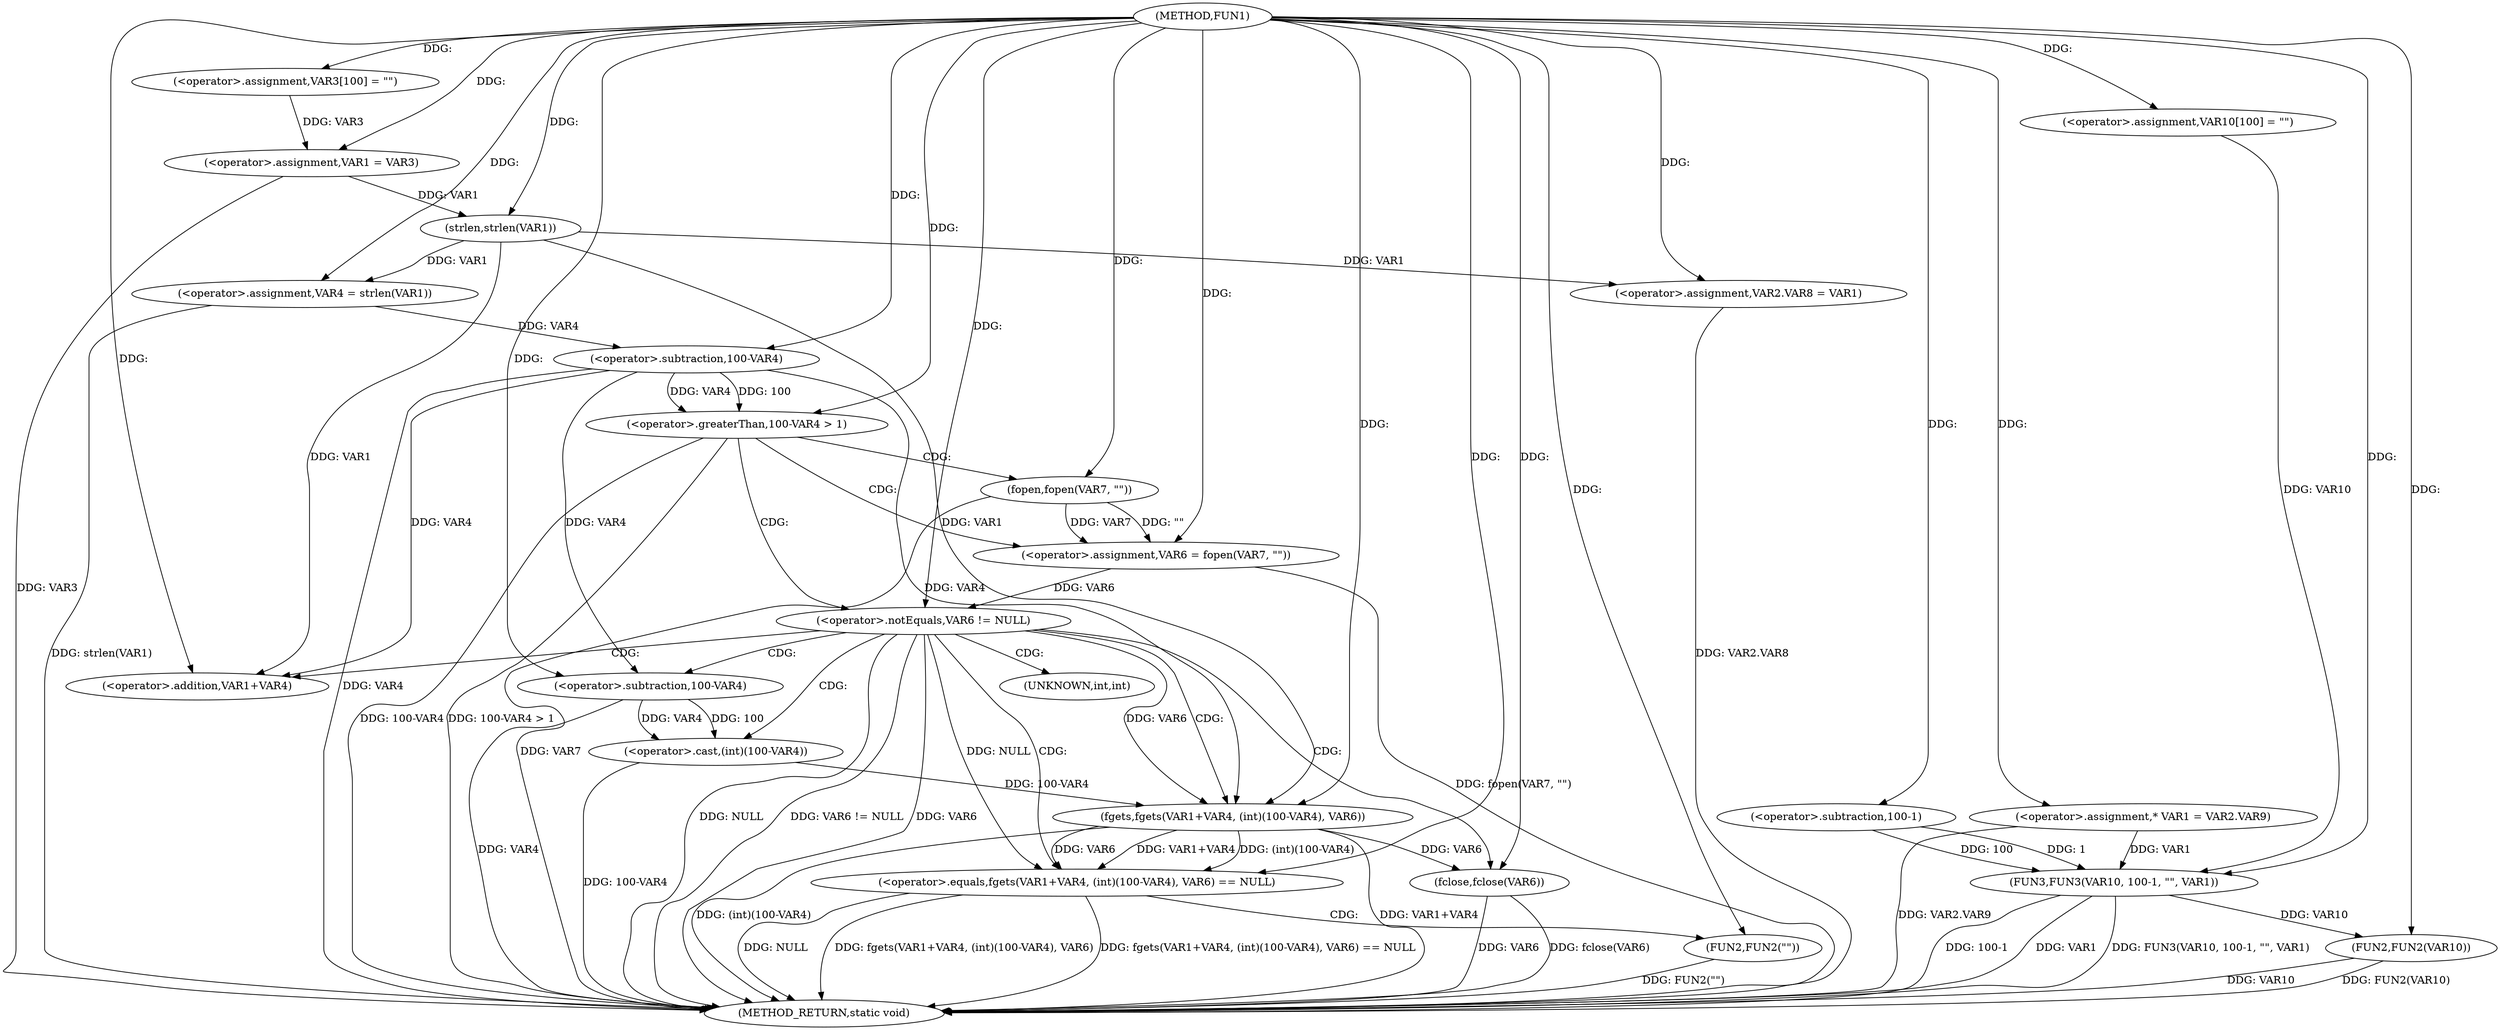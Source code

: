 digraph FUN1 {  
"1000100" [label = "(METHOD,FUN1)" ]
"1000179" [label = "(METHOD_RETURN,static void)" ]
"1000105" [label = "(<operator>.assignment,VAR3[100] = \"\")" ]
"1000108" [label = "(<operator>.assignment,VAR1 = VAR3)" ]
"1000113" [label = "(<operator>.assignment,VAR4 = strlen(VAR1))" ]
"1000115" [label = "(strlen,strlen(VAR1))" ]
"1000119" [label = "(<operator>.greaterThan,100-VAR4 > 1)" ]
"1000120" [label = "(<operator>.subtraction,100-VAR4)" ]
"1000125" [label = "(<operator>.assignment,VAR6 = fopen(VAR7, \"\"))" ]
"1000127" [label = "(fopen,fopen(VAR7, \"\"))" ]
"1000131" [label = "(<operator>.notEquals,VAR6 != NULL)" ]
"1000136" [label = "(<operator>.equals,fgets(VAR1+VAR4, (int)(100-VAR4), VAR6) == NULL)" ]
"1000137" [label = "(fgets,fgets(VAR1+VAR4, (int)(100-VAR4), VAR6))" ]
"1000138" [label = "(<operator>.addition,VAR1+VAR4)" ]
"1000141" [label = "(<operator>.cast,(int)(100-VAR4))" ]
"1000143" [label = "(<operator>.subtraction,100-VAR4)" ]
"1000149" [label = "(FUN2,FUN2(\"\"))" ]
"1000151" [label = "(fclose,fclose(VAR6))" ]
"1000153" [label = "(<operator>.assignment,VAR2.VAR8 = VAR1)" ]
"1000160" [label = "(<operator>.assignment,* VAR1 = VAR2.VAR9)" ]
"1000167" [label = "(<operator>.assignment,VAR10[100] = \"\")" ]
"1000170" [label = "(FUN3,FUN3(VAR10, 100-1, \"\", VAR1))" ]
"1000172" [label = "(<operator>.subtraction,100-1)" ]
"1000177" [label = "(FUN2,FUN2(VAR10))" ]
"1000142" [label = "(UNKNOWN,int,int)" ]
  "1000177" -> "1000179"  [ label = "DDG: VAR10"] 
  "1000170" -> "1000179"  [ label = "DDG: 100-1"] 
  "1000151" -> "1000179"  [ label = "DDG: fclose(VAR6)"] 
  "1000151" -> "1000179"  [ label = "DDG: VAR6"] 
  "1000113" -> "1000179"  [ label = "DDG: strlen(VAR1)"] 
  "1000131" -> "1000179"  [ label = "DDG: NULL"] 
  "1000153" -> "1000179"  [ label = "DDG: VAR2.VAR8"] 
  "1000119" -> "1000179"  [ label = "DDG: 100-VAR4 > 1"] 
  "1000160" -> "1000179"  [ label = "DDG: VAR2.VAR9"] 
  "1000136" -> "1000179"  [ label = "DDG: NULL"] 
  "1000136" -> "1000179"  [ label = "DDG: fgets(VAR1+VAR4, (int)(100-VAR4), VAR6)"] 
  "1000131" -> "1000179"  [ label = "DDG: VAR6 != NULL"] 
  "1000131" -> "1000179"  [ label = "DDG: VAR6"] 
  "1000137" -> "1000179"  [ label = "DDG: (int)(100-VAR4)"] 
  "1000149" -> "1000179"  [ label = "DDG: FUN2(\"\")"] 
  "1000170" -> "1000179"  [ label = "DDG: VAR1"] 
  "1000125" -> "1000179"  [ label = "DDG: fopen(VAR7, \"\")"] 
  "1000108" -> "1000179"  [ label = "DDG: VAR3"] 
  "1000119" -> "1000179"  [ label = "DDG: 100-VAR4"] 
  "1000141" -> "1000179"  [ label = "DDG: 100-VAR4"] 
  "1000136" -> "1000179"  [ label = "DDG: fgets(VAR1+VAR4, (int)(100-VAR4), VAR6) == NULL"] 
  "1000120" -> "1000179"  [ label = "DDG: VAR4"] 
  "1000143" -> "1000179"  [ label = "DDG: VAR4"] 
  "1000177" -> "1000179"  [ label = "DDG: FUN2(VAR10)"] 
  "1000170" -> "1000179"  [ label = "DDG: FUN3(VAR10, 100-1, \"\", VAR1)"] 
  "1000127" -> "1000179"  [ label = "DDG: VAR7"] 
  "1000137" -> "1000179"  [ label = "DDG: VAR1+VAR4"] 
  "1000100" -> "1000105"  [ label = "DDG: "] 
  "1000105" -> "1000108"  [ label = "DDG: VAR3"] 
  "1000100" -> "1000108"  [ label = "DDG: "] 
  "1000115" -> "1000113"  [ label = "DDG: VAR1"] 
  "1000100" -> "1000113"  [ label = "DDG: "] 
  "1000108" -> "1000115"  [ label = "DDG: VAR1"] 
  "1000100" -> "1000115"  [ label = "DDG: "] 
  "1000120" -> "1000119"  [ label = "DDG: 100"] 
  "1000120" -> "1000119"  [ label = "DDG: VAR4"] 
  "1000100" -> "1000120"  [ label = "DDG: "] 
  "1000113" -> "1000120"  [ label = "DDG: VAR4"] 
  "1000100" -> "1000119"  [ label = "DDG: "] 
  "1000127" -> "1000125"  [ label = "DDG: VAR7"] 
  "1000127" -> "1000125"  [ label = "DDG: \"\""] 
  "1000100" -> "1000125"  [ label = "DDG: "] 
  "1000100" -> "1000127"  [ label = "DDG: "] 
  "1000125" -> "1000131"  [ label = "DDG: VAR6"] 
  "1000100" -> "1000131"  [ label = "DDG: "] 
  "1000137" -> "1000136"  [ label = "DDG: VAR1+VAR4"] 
  "1000137" -> "1000136"  [ label = "DDG: (int)(100-VAR4)"] 
  "1000137" -> "1000136"  [ label = "DDG: VAR6"] 
  "1000115" -> "1000137"  [ label = "DDG: VAR1"] 
  "1000100" -> "1000137"  [ label = "DDG: "] 
  "1000120" -> "1000137"  [ label = "DDG: VAR4"] 
  "1000115" -> "1000138"  [ label = "DDG: VAR1"] 
  "1000100" -> "1000138"  [ label = "DDG: "] 
  "1000120" -> "1000138"  [ label = "DDG: VAR4"] 
  "1000141" -> "1000137"  [ label = "DDG: 100-VAR4"] 
  "1000143" -> "1000141"  [ label = "DDG: 100"] 
  "1000143" -> "1000141"  [ label = "DDG: VAR4"] 
  "1000100" -> "1000143"  [ label = "DDG: "] 
  "1000120" -> "1000143"  [ label = "DDG: VAR4"] 
  "1000131" -> "1000137"  [ label = "DDG: VAR6"] 
  "1000131" -> "1000136"  [ label = "DDG: NULL"] 
  "1000100" -> "1000136"  [ label = "DDG: "] 
  "1000100" -> "1000149"  [ label = "DDG: "] 
  "1000137" -> "1000151"  [ label = "DDG: VAR6"] 
  "1000100" -> "1000151"  [ label = "DDG: "] 
  "1000115" -> "1000153"  [ label = "DDG: VAR1"] 
  "1000100" -> "1000153"  [ label = "DDG: "] 
  "1000100" -> "1000160"  [ label = "DDG: "] 
  "1000100" -> "1000167"  [ label = "DDG: "] 
  "1000167" -> "1000170"  [ label = "DDG: VAR10"] 
  "1000100" -> "1000170"  [ label = "DDG: "] 
  "1000172" -> "1000170"  [ label = "DDG: 100"] 
  "1000172" -> "1000170"  [ label = "DDG: 1"] 
  "1000100" -> "1000172"  [ label = "DDG: "] 
  "1000160" -> "1000170"  [ label = "DDG: VAR1"] 
  "1000170" -> "1000177"  [ label = "DDG: VAR10"] 
  "1000100" -> "1000177"  [ label = "DDG: "] 
  "1000119" -> "1000125"  [ label = "CDG: "] 
  "1000119" -> "1000131"  [ label = "CDG: "] 
  "1000119" -> "1000127"  [ label = "CDG: "] 
  "1000131" -> "1000143"  [ label = "CDG: "] 
  "1000131" -> "1000142"  [ label = "CDG: "] 
  "1000131" -> "1000137"  [ label = "CDG: "] 
  "1000131" -> "1000141"  [ label = "CDG: "] 
  "1000131" -> "1000151"  [ label = "CDG: "] 
  "1000131" -> "1000136"  [ label = "CDG: "] 
  "1000131" -> "1000138"  [ label = "CDG: "] 
  "1000136" -> "1000149"  [ label = "CDG: "] 
}
